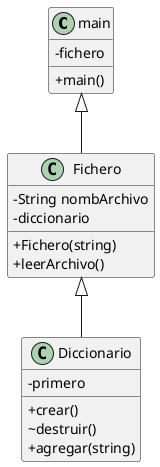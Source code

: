 @startuml
skinparam classAttributeIconSize 0
class main {
-fichero
 +main()
}

skinparam classAttributeIconSize 0
class Diccionario {
-primero
 +crear()
 ~destruir()
 +agregar(string)
}

skinparam classAttributeIconSize 0
class Fichero {
 -String nombArchivo
 -diccionario
  +Fichero(string)
  +leerArchivo()
}

main <|-- Fichero
Fichero <|-- Diccionario
@enduml